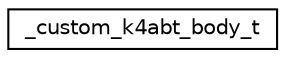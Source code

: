 digraph "Graphical Class Hierarchy"
{
 // LATEX_PDF_SIZE
  edge [fontname="Helvetica",fontsize="10",labelfontname="Helvetica",labelfontsize="10"];
  node [fontname="Helvetica",fontsize="10",shape=record];
  rankdir="LR";
  Node0 [label="_custom_k4abt_body_t",height=0.2,width=0.4,color="black", fillcolor="white", style="filled",URL="$struct__custom__k4abt__body__t.html",tooltip=" "];
}
